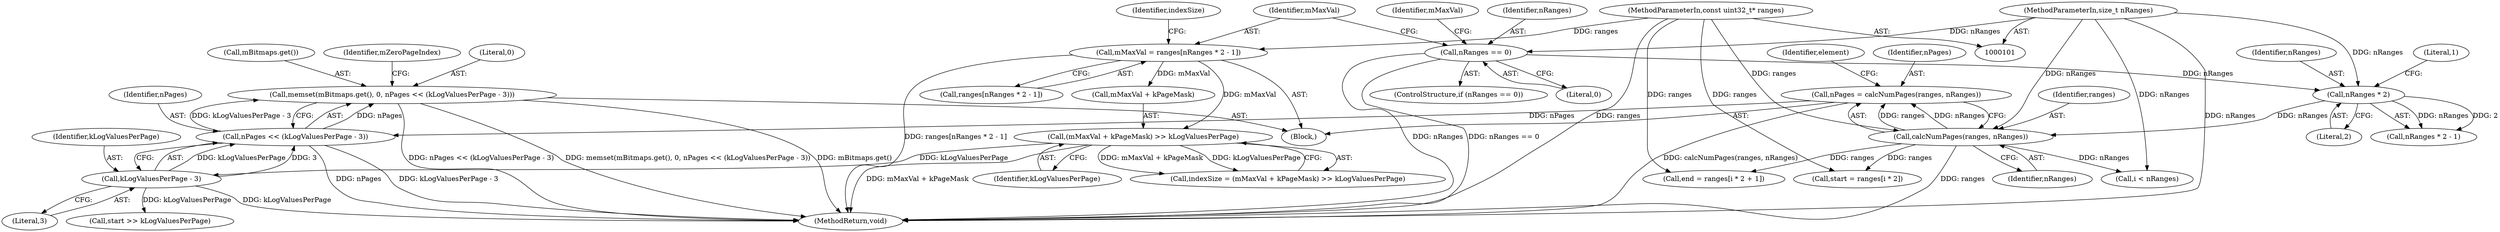 digraph "0_Android_ca8ac8acdad662230ae37998c6c4091bb39402b6_2@API" {
"1000145" [label="(Call,memset(mBitmaps.get(), 0, nPages << (kLogValuesPerPage - 3)))"];
"1000148" [label="(Call,nPages << (kLogValuesPerPage - 3))"];
"1000137" [label="(Call,nPages = calcNumPages(ranges, nRanges))"];
"1000139" [label="(Call,calcNumPages(ranges, nRanges))"];
"1000102" [label="(MethodParameterIn,const uint32_t* ranges)"];
"1000121" [label="(Call,nRanges * 2)"];
"1000106" [label="(Call,nRanges == 0)"];
"1000103" [label="(MethodParameterIn,size_t nRanges)"];
"1000150" [label="(Call,kLogValuesPerPage - 3)"];
"1000128" [label="(Call,(mMaxVal + kPageMask) >> kLogValuesPerPage)"];
"1000116" [label="(Call,mMaxVal = ranges[nRanges * 2 - 1])"];
"1000116" [label="(Call,mMaxVal = ranges[nRanges * 2 - 1])"];
"1000124" [label="(Literal,1)"];
"1000137" [label="(Call,nPages = calcNumPages(ranges, nRanges))"];
"1000128" [label="(Call,(mMaxVal + kPageMask) >> kLogValuesPerPage)"];
"1000150" [label="(Call,kLogValuesPerPage - 3)"];
"1000141" [label="(Identifier,nRanges)"];
"1000200" [label="(Call,start >> kLogValuesPerPage)"];
"1000184" [label="(Call,end = ranges[i * 2 + 1])"];
"1000123" [label="(Literal,2)"];
"1000118" [label="(Call,ranges[nRanges * 2 - 1])"];
"1000152" [label="(Literal,3)"];
"1000140" [label="(Identifier,ranges)"];
"1000120" [label="(Call,nRanges * 2 - 1)"];
"1000105" [label="(ControlStructure,if (nRanges == 0))"];
"1000145" [label="(Call,memset(mBitmaps.get(), 0, nPages << (kLogValuesPerPage - 3)))"];
"1000129" [label="(Call,mMaxVal + kPageMask)"];
"1000138" [label="(Identifier,nPages)"];
"1000108" [label="(Literal,0)"];
"1000127" [label="(Identifier,indexSize)"];
"1000126" [label="(Call,indexSize = (mMaxVal + kPageMask) >> kLogValuesPerPage)"];
"1000144" [label="(Identifier,element)"];
"1000117" [label="(Identifier,mMaxVal)"];
"1000176" [label="(Call,start = ranges[i * 2])"];
"1000107" [label="(Identifier,nRanges)"];
"1000384" [label="(MethodReturn,void)"];
"1000146" [label="(Call,mBitmaps.get())"];
"1000121" [label="(Call,nRanges * 2)"];
"1000103" [label="(MethodParameterIn,size_t nRanges)"];
"1000106" [label="(Call,nRanges == 0)"];
"1000111" [label="(Identifier,mMaxVal)"];
"1000139" [label="(Call,calcNumPages(ranges, nRanges))"];
"1000148" [label="(Call,nPages << (kLogValuesPerPage - 3))"];
"1000149" [label="(Identifier,nPages)"];
"1000102" [label="(MethodParameterIn,const uint32_t* ranges)"];
"1000132" [label="(Identifier,kLogValuesPerPage)"];
"1000154" [label="(Identifier,mZeroPageIndex)"];
"1000122" [label="(Identifier,nRanges)"];
"1000147" [label="(Literal,0)"];
"1000104" [label="(Block,)"];
"1000151" [label="(Identifier,kLogValuesPerPage)"];
"1000169" [label="(Call,i < nRanges)"];
"1000145" -> "1000104"  [label="AST: "];
"1000145" -> "1000148"  [label="CFG: "];
"1000146" -> "1000145"  [label="AST: "];
"1000147" -> "1000145"  [label="AST: "];
"1000148" -> "1000145"  [label="AST: "];
"1000154" -> "1000145"  [label="CFG: "];
"1000145" -> "1000384"  [label="DDG: nPages << (kLogValuesPerPage - 3)"];
"1000145" -> "1000384"  [label="DDG: memset(mBitmaps.get(), 0, nPages << (kLogValuesPerPage - 3))"];
"1000145" -> "1000384"  [label="DDG: mBitmaps.get()"];
"1000148" -> "1000145"  [label="DDG: nPages"];
"1000148" -> "1000145"  [label="DDG: kLogValuesPerPage - 3"];
"1000148" -> "1000150"  [label="CFG: "];
"1000149" -> "1000148"  [label="AST: "];
"1000150" -> "1000148"  [label="AST: "];
"1000148" -> "1000384"  [label="DDG: nPages"];
"1000148" -> "1000384"  [label="DDG: kLogValuesPerPage - 3"];
"1000137" -> "1000148"  [label="DDG: nPages"];
"1000150" -> "1000148"  [label="DDG: kLogValuesPerPage"];
"1000150" -> "1000148"  [label="DDG: 3"];
"1000137" -> "1000104"  [label="AST: "];
"1000137" -> "1000139"  [label="CFG: "];
"1000138" -> "1000137"  [label="AST: "];
"1000139" -> "1000137"  [label="AST: "];
"1000144" -> "1000137"  [label="CFG: "];
"1000137" -> "1000384"  [label="DDG: calcNumPages(ranges, nRanges)"];
"1000139" -> "1000137"  [label="DDG: ranges"];
"1000139" -> "1000137"  [label="DDG: nRanges"];
"1000139" -> "1000141"  [label="CFG: "];
"1000140" -> "1000139"  [label="AST: "];
"1000141" -> "1000139"  [label="AST: "];
"1000139" -> "1000384"  [label="DDG: ranges"];
"1000102" -> "1000139"  [label="DDG: ranges"];
"1000121" -> "1000139"  [label="DDG: nRanges"];
"1000103" -> "1000139"  [label="DDG: nRanges"];
"1000139" -> "1000169"  [label="DDG: nRanges"];
"1000139" -> "1000176"  [label="DDG: ranges"];
"1000139" -> "1000184"  [label="DDG: ranges"];
"1000102" -> "1000101"  [label="AST: "];
"1000102" -> "1000384"  [label="DDG: ranges"];
"1000102" -> "1000116"  [label="DDG: ranges"];
"1000102" -> "1000176"  [label="DDG: ranges"];
"1000102" -> "1000184"  [label="DDG: ranges"];
"1000121" -> "1000120"  [label="AST: "];
"1000121" -> "1000123"  [label="CFG: "];
"1000122" -> "1000121"  [label="AST: "];
"1000123" -> "1000121"  [label="AST: "];
"1000124" -> "1000121"  [label="CFG: "];
"1000121" -> "1000120"  [label="DDG: nRanges"];
"1000121" -> "1000120"  [label="DDG: 2"];
"1000106" -> "1000121"  [label="DDG: nRanges"];
"1000103" -> "1000121"  [label="DDG: nRanges"];
"1000106" -> "1000105"  [label="AST: "];
"1000106" -> "1000108"  [label="CFG: "];
"1000107" -> "1000106"  [label="AST: "];
"1000108" -> "1000106"  [label="AST: "];
"1000111" -> "1000106"  [label="CFG: "];
"1000117" -> "1000106"  [label="CFG: "];
"1000106" -> "1000384"  [label="DDG: nRanges"];
"1000106" -> "1000384"  [label="DDG: nRanges == 0"];
"1000103" -> "1000106"  [label="DDG: nRanges"];
"1000103" -> "1000101"  [label="AST: "];
"1000103" -> "1000384"  [label="DDG: nRanges"];
"1000103" -> "1000169"  [label="DDG: nRanges"];
"1000150" -> "1000152"  [label="CFG: "];
"1000151" -> "1000150"  [label="AST: "];
"1000152" -> "1000150"  [label="AST: "];
"1000150" -> "1000384"  [label="DDG: kLogValuesPerPage"];
"1000128" -> "1000150"  [label="DDG: kLogValuesPerPage"];
"1000150" -> "1000200"  [label="DDG: kLogValuesPerPage"];
"1000128" -> "1000126"  [label="AST: "];
"1000128" -> "1000132"  [label="CFG: "];
"1000129" -> "1000128"  [label="AST: "];
"1000132" -> "1000128"  [label="AST: "];
"1000126" -> "1000128"  [label="CFG: "];
"1000128" -> "1000384"  [label="DDG: mMaxVal + kPageMask"];
"1000128" -> "1000126"  [label="DDG: mMaxVal + kPageMask"];
"1000128" -> "1000126"  [label="DDG: kLogValuesPerPage"];
"1000116" -> "1000128"  [label="DDG: mMaxVal"];
"1000116" -> "1000104"  [label="AST: "];
"1000116" -> "1000118"  [label="CFG: "];
"1000117" -> "1000116"  [label="AST: "];
"1000118" -> "1000116"  [label="AST: "];
"1000127" -> "1000116"  [label="CFG: "];
"1000116" -> "1000384"  [label="DDG: ranges[nRanges * 2 - 1]"];
"1000116" -> "1000129"  [label="DDG: mMaxVal"];
}
